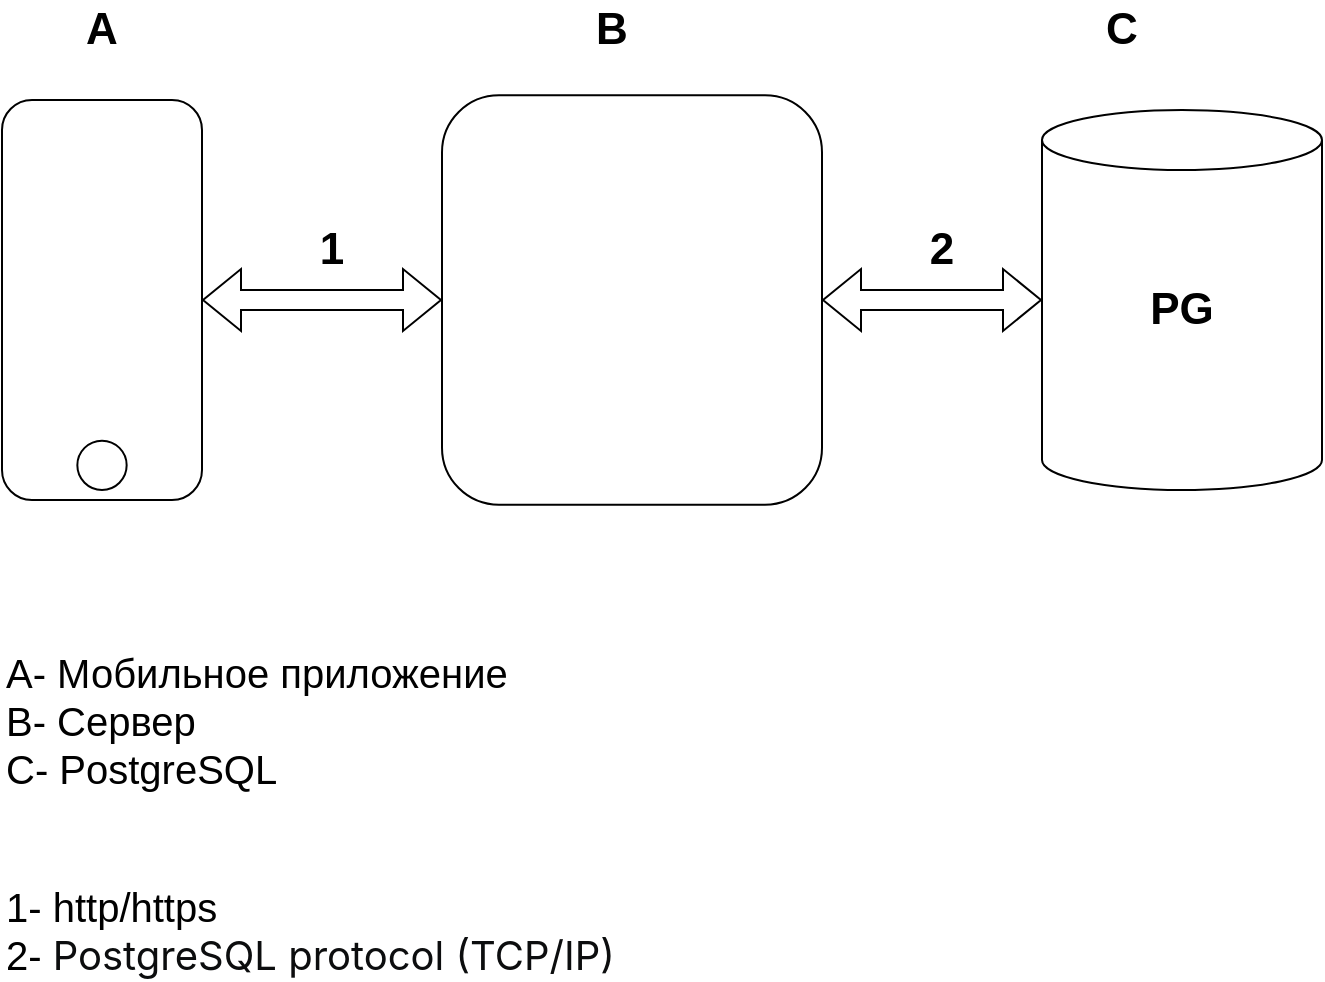 <mxfile version="24.8.3">
  <diagram name="Страница 1" id="mt56Luzs4vUoFwmHMjQ6">
    <mxGraphModel dx="1060" dy="710" grid="1" gridSize="10" guides="1" tooltips="1" connect="1" arrows="1" fold="1" page="1" pageScale="1" pageWidth="827" pageHeight="1169" math="0" shadow="0">
      <root>
        <mxCell id="0" />
        <mxCell id="1" parent="0" />
        <mxCell id="NJP2n7XifbznAyrkBJwa-1" value="" style="shape=cylinder3;whiteSpace=wrap;html=1;boundedLbl=1;backgroundOutline=1;size=15;" parent="1" vertex="1">
          <mxGeometry x="650" y="215" width="140" height="190" as="geometry" />
        </mxCell>
        <mxCell id="NJP2n7XifbznAyrkBJwa-2" value="" style="rounded=1;whiteSpace=wrap;html=1;rotation=90;" parent="1" vertex="1">
          <mxGeometry x="80.0" y="260" width="200" height="100" as="geometry" />
        </mxCell>
        <mxCell id="NJP2n7XifbznAyrkBJwa-3" value="" style="ellipse;whiteSpace=wrap;html=1;aspect=fixed;" parent="1" vertex="1">
          <mxGeometry x="167.67" y="380.34" width="24.66" height="24.66" as="geometry" />
        </mxCell>
        <mxCell id="NJP2n7XifbznAyrkBJwa-4" value="" style="rounded=1;whiteSpace=wrap;html=1;" parent="1" vertex="1">
          <mxGeometry x="350" y="207.67" width="190" height="204.66" as="geometry" />
        </mxCell>
        <mxCell id="NJP2n7XifbznAyrkBJwa-5" value="A" style="text;html=1;strokeColor=none;fillColor=none;align=center;verticalAlign=middle;whiteSpace=wrap;rounded=0;fontStyle=1;fontSize=22;" parent="1" vertex="1">
          <mxGeometry x="150" y="160" width="60" height="30" as="geometry" />
        </mxCell>
        <mxCell id="NJP2n7XifbznAyrkBJwa-6" value="B" style="text;html=1;strokeColor=none;fillColor=none;align=center;verticalAlign=middle;whiteSpace=wrap;rounded=0;fontStyle=1;fontSize=22;" parent="1" vertex="1">
          <mxGeometry x="405" y="160" width="60" height="30" as="geometry" />
        </mxCell>
        <mxCell id="NJP2n7XifbznAyrkBJwa-7" value="C" style="text;html=1;strokeColor=none;fillColor=none;align=center;verticalAlign=middle;whiteSpace=wrap;rounded=0;fontStyle=1;fontSize=22;" parent="1" vertex="1">
          <mxGeometry x="660" y="160" width="60" height="30" as="geometry" />
        </mxCell>
        <mxCell id="NJP2n7XifbznAyrkBJwa-9" value="" style="shape=flexArrow;endArrow=classic;startArrow=classic;html=1;rounded=0;fontSize=22;exitX=0.5;exitY=0;exitDx=0;exitDy=0;entryX=0;entryY=0.5;entryDx=0;entryDy=0;" parent="1" source="NJP2n7XifbznAyrkBJwa-2" edge="1" target="NJP2n7XifbznAyrkBJwa-4">
          <mxGeometry width="100" height="100" relative="1" as="geometry">
            <mxPoint x="230" y="310" as="sourcePoint" />
            <mxPoint x="340" y="310" as="targetPoint" />
          </mxGeometry>
        </mxCell>
        <mxCell id="NJP2n7XifbznAyrkBJwa-10" value="" style="shape=flexArrow;endArrow=classic;startArrow=classic;html=1;rounded=0;fontSize=22;entryX=0;entryY=0.5;entryDx=0;entryDy=0;entryPerimeter=0;exitX=1;exitY=0.5;exitDx=0;exitDy=0;" parent="1" source="NJP2n7XifbznAyrkBJwa-4" target="NJP2n7XifbznAyrkBJwa-1" edge="1">
          <mxGeometry width="100" height="100" relative="1" as="geometry">
            <mxPoint x="400" y="390" as="sourcePoint" />
            <mxPoint x="500" y="290" as="targetPoint" />
          </mxGeometry>
        </mxCell>
        <mxCell id="NJP2n7XifbznAyrkBJwa-11" value="&lt;b&gt;1&lt;/b&gt;" style="text;html=1;strokeColor=none;fillColor=none;align=center;verticalAlign=middle;whiteSpace=wrap;rounded=0;fontSize=22;" parent="1" vertex="1">
          <mxGeometry x="265" y="270" width="60" height="30" as="geometry" />
        </mxCell>
        <mxCell id="NJP2n7XifbznAyrkBJwa-12" value="&lt;b&gt;2&lt;/b&gt;" style="text;html=1;strokeColor=none;fillColor=none;align=center;verticalAlign=middle;whiteSpace=wrap;rounded=0;fontSize=22;" parent="1" vertex="1">
          <mxGeometry x="570" y="270" width="60" height="30" as="geometry" />
        </mxCell>
        <mxCell id="NJP2n7XifbznAyrkBJwa-13" value="A- Мобильное приложение&lt;br style=&quot;font-size: 20px;&quot;&gt;B- Сервер&lt;br style=&quot;font-size: 20px;&quot;&gt;C- PostgreSQL" style="text;html=1;strokeColor=none;fillColor=none;align=left;verticalAlign=middle;whiteSpace=wrap;rounded=0;fontSize=20;" parent="1" vertex="1">
          <mxGeometry x="130" y="470" width="440" height="100" as="geometry" />
        </mxCell>
        <mxCell id="NJP2n7XifbznAyrkBJwa-14" value="PG" style="text;html=1;strokeColor=none;fillColor=none;align=center;verticalAlign=middle;whiteSpace=wrap;rounded=0;fontSize=22;fontStyle=1" parent="1" vertex="1">
          <mxGeometry x="690" y="300" width="60" height="30" as="geometry" />
        </mxCell>
        <mxCell id="NJP2n7XifbznAyrkBJwa-15" value="1- http/https&lt;br style=&quot;font-size: 20px;&quot;&gt;2-&amp;nbsp;&lt;span style=&quot;color: rgb(12, 13, 14); font-family: -apple-system, &amp;quot;system-ui&amp;quot;, &amp;quot;Segoe UI Adjusted&amp;quot;, &amp;quot;Segoe UI&amp;quot;, &amp;quot;Liberation Sans&amp;quot;, sans-serif; font-size: 20px; background-color: rgb(255, 255, 255);&quot;&gt;PostgreSQL protocol (TCP/IP)&lt;/span&gt;" style="text;html=1;strokeColor=none;fillColor=none;align=left;verticalAlign=middle;whiteSpace=wrap;rounded=0;fontSize=20;" parent="1" vertex="1">
          <mxGeometry x="130" y="600" width="390" height="50" as="geometry" />
        </mxCell>
      </root>
    </mxGraphModel>
  </diagram>
</mxfile>
